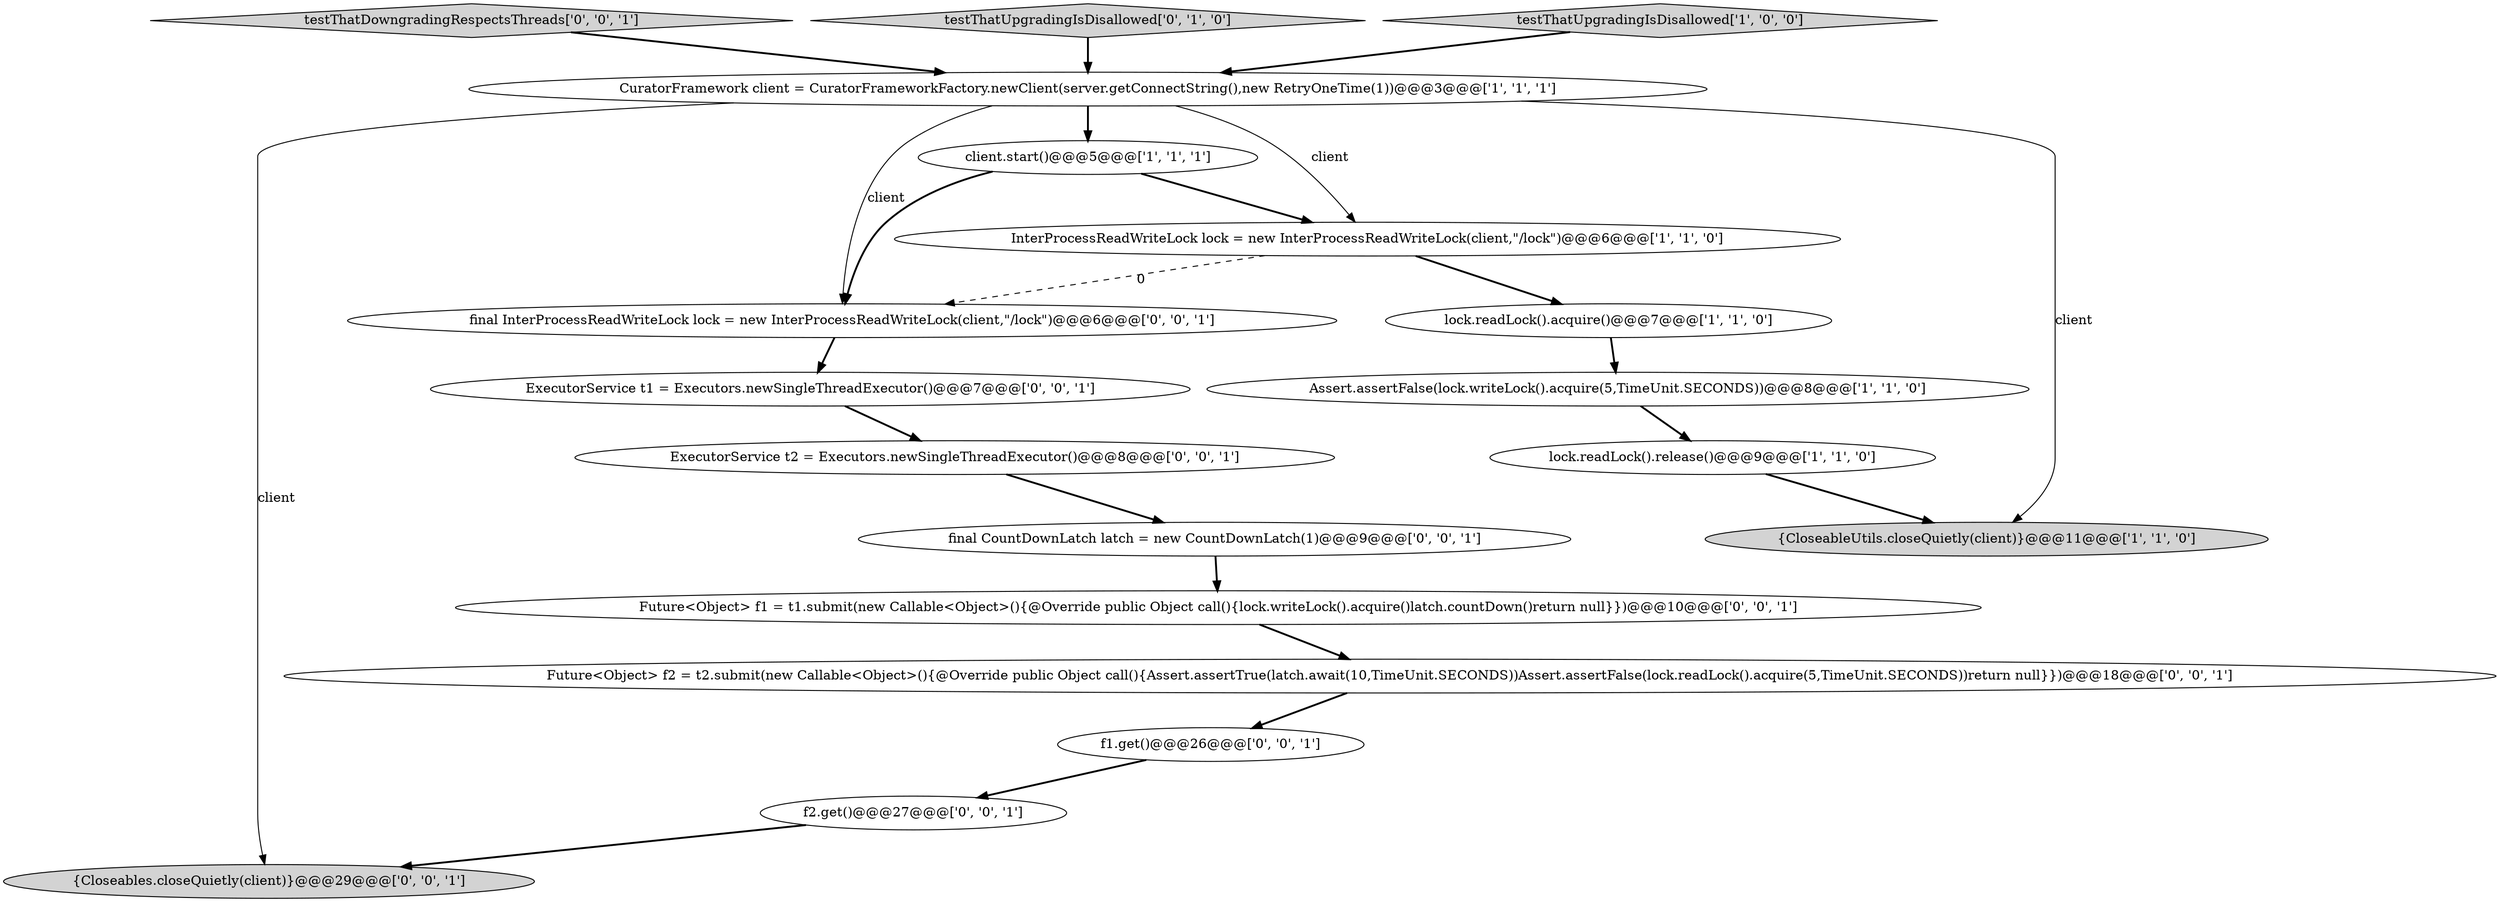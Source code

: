 digraph {
14 [style = filled, label = "ExecutorService t1 = Executors.newSingleThreadExecutor()@@@7@@@['0', '0', '1']", fillcolor = white, shape = ellipse image = "AAA0AAABBB3BBB"];
12 [style = filled, label = "final CountDownLatch latch = new CountDownLatch(1)@@@9@@@['0', '0', '1']", fillcolor = white, shape = ellipse image = "AAA0AAABBB3BBB"];
13 [style = filled, label = "testThatDowngradingRespectsThreads['0', '0', '1']", fillcolor = lightgray, shape = diamond image = "AAA0AAABBB3BBB"];
0 [style = filled, label = "CuratorFramework client = CuratorFrameworkFactory.newClient(server.getConnectString(),new RetryOneTime(1))@@@3@@@['1', '1', '1']", fillcolor = white, shape = ellipse image = "AAA0AAABBB1BBB"];
6 [style = filled, label = "client.start()@@@5@@@['1', '1', '1']", fillcolor = white, shape = ellipse image = "AAA0AAABBB1BBB"];
7 [style = filled, label = "{CloseableUtils.closeQuietly(client)}@@@11@@@['1', '1', '0']", fillcolor = lightgray, shape = ellipse image = "AAA0AAABBB1BBB"];
8 [style = filled, label = "testThatUpgradingIsDisallowed['0', '1', '0']", fillcolor = lightgray, shape = diamond image = "AAA0AAABBB2BBB"];
5 [style = filled, label = "lock.readLock().release()@@@9@@@['1', '1', '0']", fillcolor = white, shape = ellipse image = "AAA0AAABBB1BBB"];
4 [style = filled, label = "testThatUpgradingIsDisallowed['1', '0', '0']", fillcolor = lightgray, shape = diamond image = "AAA0AAABBB1BBB"];
17 [style = filled, label = "final InterProcessReadWriteLock lock = new InterProcessReadWriteLock(client,\"/lock\")@@@6@@@['0', '0', '1']", fillcolor = white, shape = ellipse image = "AAA0AAABBB3BBB"];
3 [style = filled, label = "lock.readLock().acquire()@@@7@@@['1', '1', '0']", fillcolor = white, shape = ellipse image = "AAA0AAABBB1BBB"];
9 [style = filled, label = "ExecutorService t2 = Executors.newSingleThreadExecutor()@@@8@@@['0', '0', '1']", fillcolor = white, shape = ellipse image = "AAA0AAABBB3BBB"];
10 [style = filled, label = "Future<Object> f2 = t2.submit(new Callable<Object>(){@Override public Object call(){Assert.assertTrue(latch.await(10,TimeUnit.SECONDS))Assert.assertFalse(lock.readLock().acquire(5,TimeUnit.SECONDS))return null}})@@@18@@@['0', '0', '1']", fillcolor = white, shape = ellipse image = "AAA0AAABBB3BBB"];
15 [style = filled, label = "Future<Object> f1 = t1.submit(new Callable<Object>(){@Override public Object call(){lock.writeLock().acquire()latch.countDown()return null}})@@@10@@@['0', '0', '1']", fillcolor = white, shape = ellipse image = "AAA0AAABBB3BBB"];
16 [style = filled, label = "f1.get()@@@26@@@['0', '0', '1']", fillcolor = white, shape = ellipse image = "AAA0AAABBB3BBB"];
18 [style = filled, label = "f2.get()@@@27@@@['0', '0', '1']", fillcolor = white, shape = ellipse image = "AAA0AAABBB3BBB"];
2 [style = filled, label = "InterProcessReadWriteLock lock = new InterProcessReadWriteLock(client,\"/lock\")@@@6@@@['1', '1', '0']", fillcolor = white, shape = ellipse image = "AAA0AAABBB1BBB"];
1 [style = filled, label = "Assert.assertFalse(lock.writeLock().acquire(5,TimeUnit.SECONDS))@@@8@@@['1', '1', '0']", fillcolor = white, shape = ellipse image = "AAA0AAABBB1BBB"];
11 [style = filled, label = "{Closeables.closeQuietly(client)}@@@29@@@['0', '0', '1']", fillcolor = lightgray, shape = ellipse image = "AAA0AAABBB3BBB"];
1->5 [style = bold, label=""];
6->17 [style = bold, label=""];
15->10 [style = bold, label=""];
0->7 [style = solid, label="client"];
16->18 [style = bold, label=""];
3->1 [style = bold, label=""];
0->6 [style = bold, label=""];
2->3 [style = bold, label=""];
18->11 [style = bold, label=""];
12->15 [style = bold, label=""];
2->17 [style = dashed, label="0"];
4->0 [style = bold, label=""];
0->17 [style = solid, label="client"];
6->2 [style = bold, label=""];
8->0 [style = bold, label=""];
10->16 [style = bold, label=""];
17->14 [style = bold, label=""];
0->11 [style = solid, label="client"];
0->2 [style = solid, label="client"];
5->7 [style = bold, label=""];
14->9 [style = bold, label=""];
9->12 [style = bold, label=""];
13->0 [style = bold, label=""];
}
